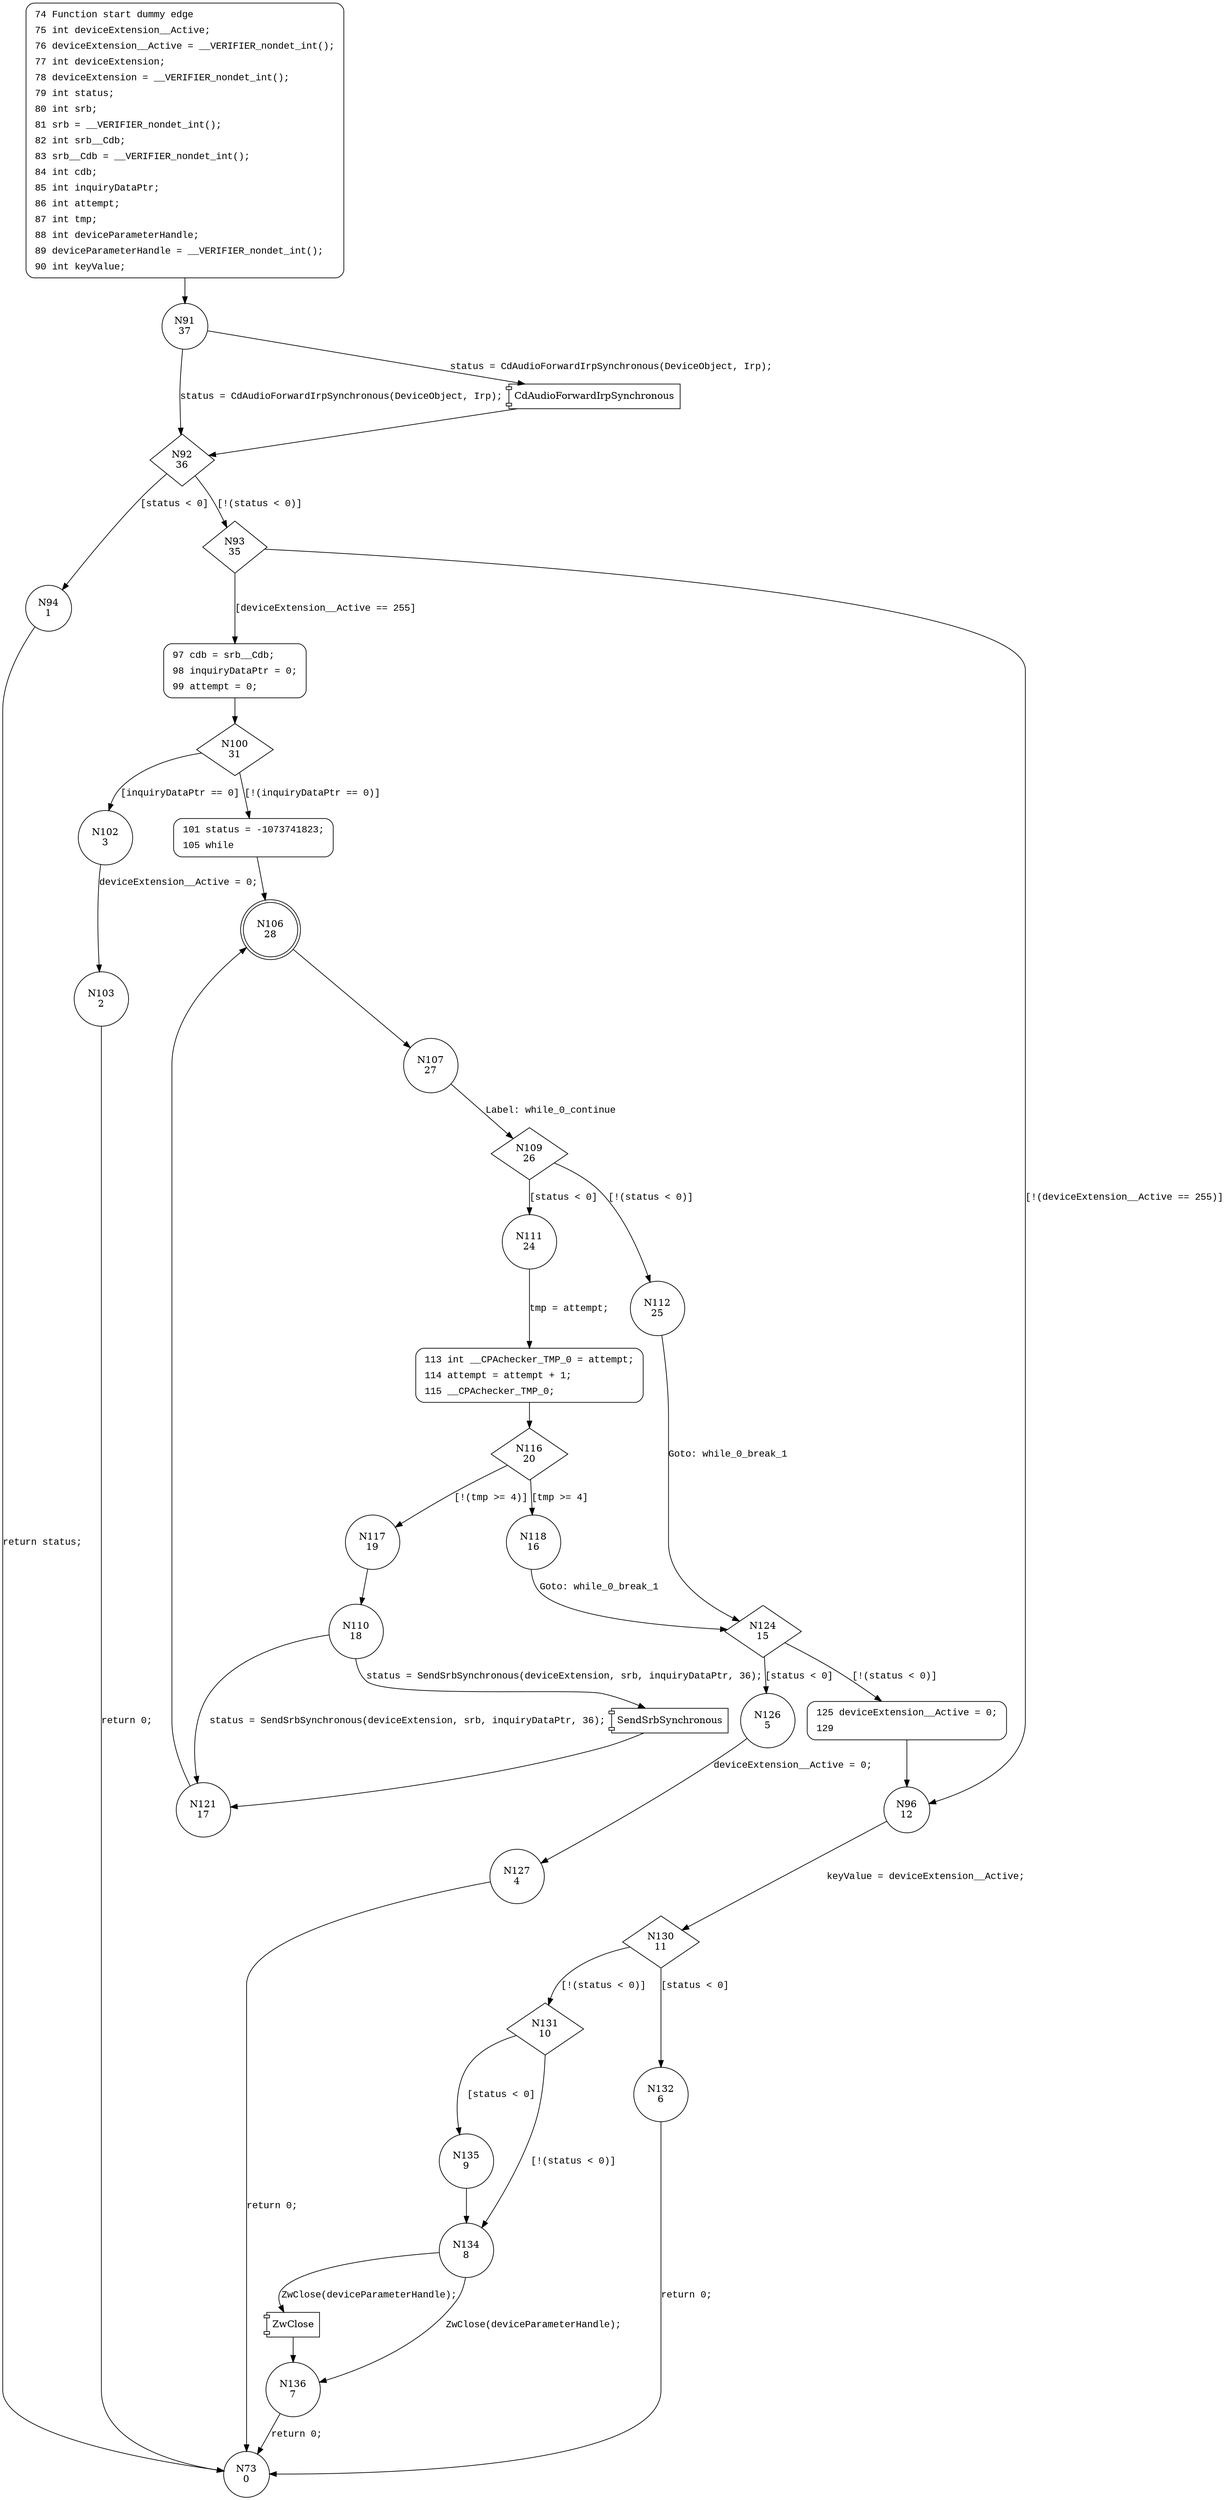 digraph CdAudioStartDevice {
91 [shape="circle" label="N91\n37"]
92 [shape="diamond" label="N92\n36"]
94 [shape="circle" label="N94\n1"]
93 [shape="diamond" label="N93\n35"]
97 [shape="circle" label="N97\n34"]
96 [shape="circle" label="N96\n12"]
130 [shape="diamond" label="N130\n11"]
132 [shape="circle" label="N132\n6"]
131 [shape="diamond" label="N131\n10"]
135 [shape="circle" label="N135\n9"]
134 [shape="circle" label="N134\n8"]
136 [shape="circle" label="N136\n7"]
73 [shape="circle" label="N73\n0"]
100 [shape="diamond" label="N100\n31"]
102 [shape="circle" label="N102\n3"]
101 [shape="circle" label="N101\n30"]
106 [shape="doublecircle" label="N106\n28"]
107 [shape="circle" label="N107\n27"]
109 [shape="diamond" label="N109\n26"]
111 [shape="circle" label="N111\n24"]
112 [shape="circle" label="N112\n25"]
124 [shape="diamond" label="N124\n15"]
126 [shape="circle" label="N126\n5"]
125 [shape="circle" label="N125\n14"]
127 [shape="circle" label="N127\n4"]
113 [shape="circle" label="N113\n23"]
116 [shape="diamond" label="N116\n20"]
118 [shape="circle" label="N118\n16"]
117 [shape="circle" label="N117\n19"]
110 [shape="circle" label="N110\n18"]
121 [shape="circle" label="N121\n17"]
103 [shape="circle" label="N103\n2"]
74 [style="filled,bold" penwidth="1" fillcolor="white" fontname="Courier New" shape="Mrecord" label=<<table border="0" cellborder="0" cellpadding="3" bgcolor="white"><tr><td align="right">74</td><td align="left">Function start dummy edge</td></tr><tr><td align="right">75</td><td align="left">int deviceExtension__Active;</td></tr><tr><td align="right">76</td><td align="left">deviceExtension__Active = __VERIFIER_nondet_int();</td></tr><tr><td align="right">77</td><td align="left">int deviceExtension;</td></tr><tr><td align="right">78</td><td align="left">deviceExtension = __VERIFIER_nondet_int();</td></tr><tr><td align="right">79</td><td align="left">int status;</td></tr><tr><td align="right">80</td><td align="left">int srb;</td></tr><tr><td align="right">81</td><td align="left">srb = __VERIFIER_nondet_int();</td></tr><tr><td align="right">82</td><td align="left">int srb__Cdb;</td></tr><tr><td align="right">83</td><td align="left">srb__Cdb = __VERIFIER_nondet_int();</td></tr><tr><td align="right">84</td><td align="left">int cdb;</td></tr><tr><td align="right">85</td><td align="left">int inquiryDataPtr;</td></tr><tr><td align="right">86</td><td align="left">int attempt;</td></tr><tr><td align="right">87</td><td align="left">int tmp;</td></tr><tr><td align="right">88</td><td align="left">int deviceParameterHandle;</td></tr><tr><td align="right">89</td><td align="left">deviceParameterHandle = __VERIFIER_nondet_int();</td></tr><tr><td align="right">90</td><td align="left">int keyValue;</td></tr></table>>]
74 -> 91[label=""]
97 [style="filled,bold" penwidth="1" fillcolor="white" fontname="Courier New" shape="Mrecord" label=<<table border="0" cellborder="0" cellpadding="3" bgcolor="white"><tr><td align="right">97</td><td align="left">cdb = srb__Cdb;</td></tr><tr><td align="right">98</td><td align="left">inquiryDataPtr = 0;</td></tr><tr><td align="right">99</td><td align="left">attempt = 0;</td></tr></table>>]
97 -> 100[label=""]
101 [style="filled,bold" penwidth="1" fillcolor="white" fontname="Courier New" shape="Mrecord" label=<<table border="0" cellborder="0" cellpadding="3" bgcolor="white"><tr><td align="right">101</td><td align="left">status = -1073741823;</td></tr><tr><td align="right">105</td><td align="left">while</td></tr></table>>]
101 -> 106[label=""]
125 [style="filled,bold" penwidth="1" fillcolor="white" fontname="Courier New" shape="Mrecord" label=<<table border="0" cellborder="0" cellpadding="3" bgcolor="white"><tr><td align="right">125</td><td align="left">deviceExtension__Active = 0;</td></tr><tr><td align="right">129</td><td align="left"></td></tr></table>>]
125 -> 96[label=""]
113 [style="filled,bold" penwidth="1" fillcolor="white" fontname="Courier New" shape="Mrecord" label=<<table border="0" cellborder="0" cellpadding="3" bgcolor="white"><tr><td align="right">113</td><td align="left">int __CPAchecker_TMP_0 = attempt;</td></tr><tr><td align="right">114</td><td align="left">attempt = attempt + 1;</td></tr><tr><td align="right">115</td><td align="left">__CPAchecker_TMP_0;</td></tr></table>>]
113 -> 116[label=""]
100003 [shape="component" label="CdAudioForwardIrpSynchronous"]
91 -> 100003 [label="status = CdAudioForwardIrpSynchronous(DeviceObject, Irp);" fontname="Courier New"]
100003 -> 92 [label="" fontname="Courier New"]
91 -> 92 [label="status = CdAudioForwardIrpSynchronous(DeviceObject, Irp);" fontname="Courier New"]
92 -> 94 [label="[status < 0]" fontname="Courier New"]
92 -> 93 [label="[!(status < 0)]" fontname="Courier New"]
93 -> 97 [label="[deviceExtension__Active == 255]" fontname="Courier New"]
93 -> 96 [label="[!(deviceExtension__Active == 255)]" fontname="Courier New"]
96 -> 130 [label="keyValue = deviceExtension__Active;" fontname="Courier New"]
130 -> 132 [label="[status < 0]" fontname="Courier New"]
130 -> 131 [label="[!(status < 0)]" fontname="Courier New"]
131 -> 135 [label="[status < 0]" fontname="Courier New"]
131 -> 134 [label="[!(status < 0)]" fontname="Courier New"]
100004 [shape="component" label="ZwClose"]
134 -> 100004 [label="ZwClose(deviceParameterHandle);" fontname="Courier New"]
100004 -> 136 [label="" fontname="Courier New"]
134 -> 136 [label="ZwClose(deviceParameterHandle);" fontname="Courier New"]
136 -> 73 [label="return 0;" fontname="Courier New"]
132 -> 73 [label="return 0;" fontname="Courier New"]
100 -> 102 [label="[inquiryDataPtr == 0]" fontname="Courier New"]
100 -> 101 [label="[!(inquiryDataPtr == 0)]" fontname="Courier New"]
106 -> 107 [label="" fontname="Courier New"]
109 -> 111 [label="[status < 0]" fontname="Courier New"]
109 -> 112 [label="[!(status < 0)]" fontname="Courier New"]
124 -> 126 [label="[status < 0]" fontname="Courier New"]
124 -> 125 [label="[!(status < 0)]" fontname="Courier New"]
126 -> 127 [label="deviceExtension__Active = 0;" fontname="Courier New"]
111 -> 113 [label="tmp = attempt;" fontname="Courier New"]
116 -> 118 [label="[tmp >= 4]" fontname="Courier New"]
116 -> 117 [label="[!(tmp >= 4)]" fontname="Courier New"]
100005 [shape="component" label="SendSrbSynchronous"]
110 -> 100005 [label="status = SendSrbSynchronous(deviceExtension, srb, inquiryDataPtr, 36);" fontname="Courier New"]
100005 -> 121 [label="" fontname="Courier New"]
110 -> 121 [label="status = SendSrbSynchronous(deviceExtension, srb, inquiryDataPtr, 36);" fontname="Courier New"]
121 -> 106 [label="" fontname="Courier New"]
102 -> 103 [label="deviceExtension__Active = 0;" fontname="Courier New"]
94 -> 73 [label="return status;" fontname="Courier New"]
135 -> 134 [label="" fontname="Courier New"]
107 -> 109 [label="Label: while_0_continue" fontname="Courier New"]
112 -> 124 [label="Goto: while_0_break_1" fontname="Courier New"]
127 -> 73 [label="return 0;" fontname="Courier New"]
117 -> 110 [label="" fontname="Courier New"]
118 -> 124 [label="Goto: while_0_break_1" fontname="Courier New"]
103 -> 73 [label="return 0;" fontname="Courier New"]
}